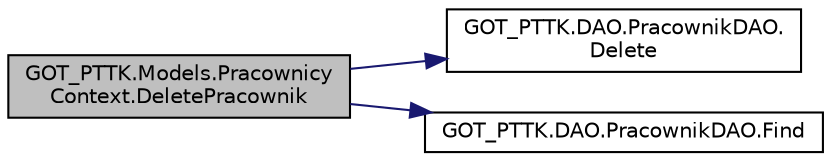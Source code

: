 digraph "GOT_PTTK.Models.PracownicyContext.DeletePracownik"
{
 // INTERACTIVE_SVG=YES
  edge [fontname="Helvetica",fontsize="10",labelfontname="Helvetica",labelfontsize="10"];
  node [fontname="Helvetica",fontsize="10",shape=record];
  rankdir="LR";
  Node3 [label="GOT_PTTK.Models.Pracownicy\lContext.DeletePracownik",height=0.2,width=0.4,color="black", fillcolor="grey75", style="filled", fontcolor="black"];
  Node3 -> Node4 [color="midnightblue",fontsize="10",style="solid",fontname="Helvetica"];
  Node4 [label="GOT_PTTK.DAO.PracownikDAO.\lDelete",height=0.2,width=0.4,color="black", fillcolor="white", style="filled",URL="$class_g_o_t___p_t_t_k_1_1_d_a_o_1_1_pracownik_d_a_o.html#abc9b57f05d4f240f8799ae0ab04dc70e"];
  Node3 -> Node5 [color="midnightblue",fontsize="10",style="solid",fontname="Helvetica"];
  Node5 [label="GOT_PTTK.DAO.PracownikDAO.Find",height=0.2,width=0.4,color="black", fillcolor="white", style="filled",URL="$class_g_o_t___p_t_t_k_1_1_d_a_o_1_1_pracownik_d_a_o.html#a29e0fe78fc9853ee8732351cc0af8c36"];
}
